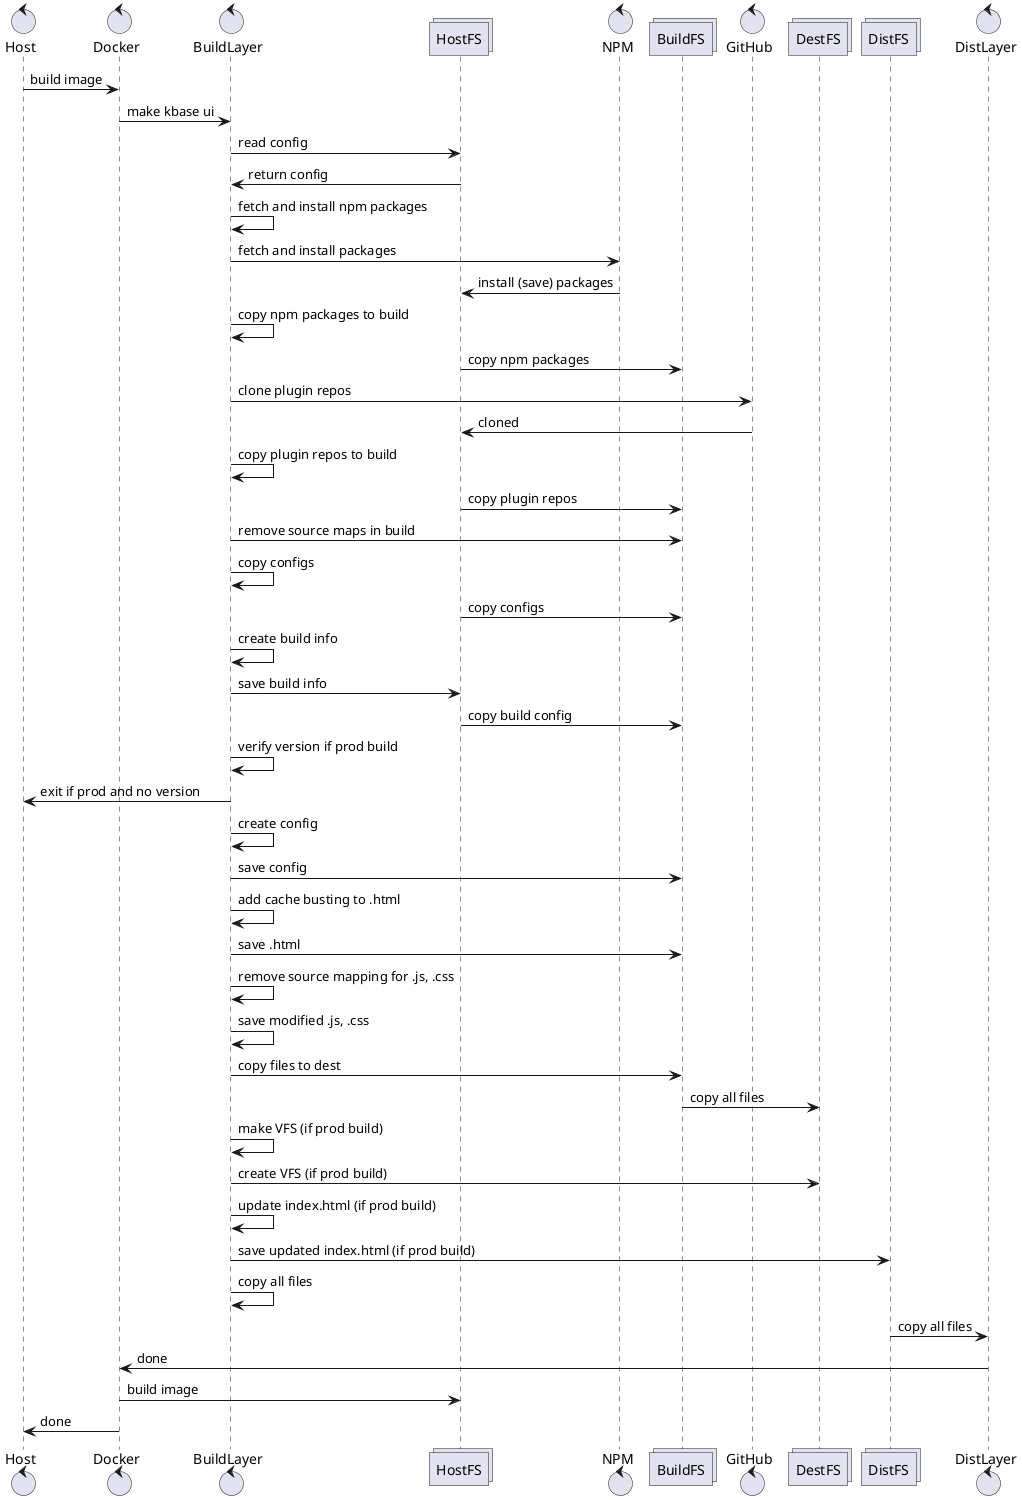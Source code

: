 
@startuml
control Host
control Docker
control BuildLayer
collections HostFS
control NPM
collections BuildFS
control GitHub
collections DestFS
collections DistFS
control DistLayer
Host -> Docker: build image
Docker -> BuildLayer: make kbase ui
BuildLayer -> HostFS: read config
HostFS -> BuildLayer: return config
BuildLayer -> BuildLayer: fetch and install npm packages
BuildLayer -> NPM: fetch and install packages
NPM -> HostFS: install (save) packages
BuildLayer -> BuildLayer: copy npm packages to build
HostFS -> BuildFS: copy npm packages
BuildLayer -> GitHub: clone plugin repos
GitHub -> HostFS: cloned
BuildLayer -> BuildLayer: copy plugin repos to build
HostFS -> BuildFS: copy plugin repos
BuildLayer -> BuildFS: remove source maps in build
BuildLayer -> BuildLayer: copy configs
HostFS -> BuildFS: copy configs
BuildLayer -> BuildLayer: create build info
BuildLayer -> HostFS: save build info
HostFS -> BuildFS: copy build config
BuildLayer -> BuildLayer: verify version if prod build
BuildLayer -> Host: exit if prod and no version
BuildLayer -> BuildLayer: create config
BuildLayer -> BuildFS: save config
BuildLayer -> BuildLayer: add cache busting to .html
BuildLayer -> BuildFS: save .html
BuildLayer -> BuildLayer: remove source mapping for .js, .css
BuildLayer -> BuildLayer: save modified .js, .css
BuildLayer -> BuildFS:  copy files to dest
BuildFS -> DestFS: copy all files
BuildLayer -> BuildLayer: make VFS (if prod build)
BuildLayer -> DestFS: create VFS (if prod build)
BuildLayer -> BuildLayer: update index.html (if prod build)
BuildLayer -> DistFS: save updated index.html (if prod build)
BuildLayer -> BuildLayer: copy all files
DistFS -> DistLayer: copy all files
DistLayer->Docker: done
Docker -> HostFS: build image
Docker->Host: done
@enduml